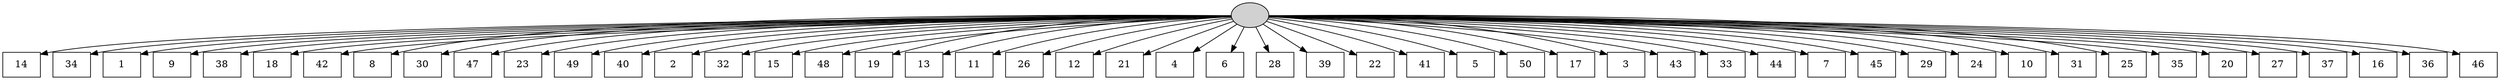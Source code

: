 digraph G {
0[style=filled, fillcolor=grey82, label=""];
1[shape=box,style=filled, fillcolor=white,label="14\n"];
2[shape=box,style=filled, fillcolor=white,label="34\n"];
3[shape=box,style=filled, fillcolor=white,label="1\n"];
4[shape=box,style=filled, fillcolor=white,label="9\n"];
5[shape=box,style=filled, fillcolor=white,label="38\n"];
6[shape=box,style=filled, fillcolor=white,label="18\n"];
7[shape=box,style=filled, fillcolor=white,label="42\n"];
8[shape=box,style=filled, fillcolor=white,label="8\n"];
9[shape=box,style=filled, fillcolor=white,label="30\n"];
10[shape=box,style=filled, fillcolor=white,label="47\n"];
11[shape=box,style=filled, fillcolor=white,label="23\n"];
12[shape=box,style=filled, fillcolor=white,label="49\n"];
13[shape=box,style=filled, fillcolor=white,label="40\n"];
14[shape=box,style=filled, fillcolor=white,label="2\n"];
15[shape=box,style=filled, fillcolor=white,label="32\n"];
16[shape=box,style=filled, fillcolor=white,label="15\n"];
17[shape=box,style=filled, fillcolor=white,label="48\n"];
18[shape=box,style=filled, fillcolor=white,label="19\n"];
19[shape=box,style=filled, fillcolor=white,label="13\n"];
20[shape=box,style=filled, fillcolor=white,label="11\n"];
21[shape=box,style=filled, fillcolor=white,label="26\n"];
22[shape=box,style=filled, fillcolor=white,label="12\n"];
23[shape=box,style=filled, fillcolor=white,label="21\n"];
24[shape=box,style=filled, fillcolor=white,label="4\n"];
25[shape=box,style=filled, fillcolor=white,label="6\n"];
26[shape=box,style=filled, fillcolor=white,label="28\n"];
27[shape=box,style=filled, fillcolor=white,label="39\n"];
28[shape=box,style=filled, fillcolor=white,label="22\n"];
29[shape=box,style=filled, fillcolor=white,label="41\n"];
30[shape=box,style=filled, fillcolor=white,label="5\n"];
31[shape=box,style=filled, fillcolor=white,label="50\n"];
32[shape=box,style=filled, fillcolor=white,label="17\n"];
33[shape=box,style=filled, fillcolor=white,label="3\n"];
34[shape=box,style=filled, fillcolor=white,label="43\n"];
35[shape=box,style=filled, fillcolor=white,label="33\n"];
36[shape=box,style=filled, fillcolor=white,label="44\n"];
37[shape=box,style=filled, fillcolor=white,label="7\n"];
38[shape=box,style=filled, fillcolor=white,label="45\n"];
39[shape=box,style=filled, fillcolor=white,label="29\n"];
40[shape=box,style=filled, fillcolor=white,label="24\n"];
41[shape=box,style=filled, fillcolor=white,label="10\n"];
42[shape=box,style=filled, fillcolor=white,label="31\n"];
43[shape=box,style=filled, fillcolor=white,label="25\n"];
44[shape=box,style=filled, fillcolor=white,label="35\n"];
45[shape=box,style=filled, fillcolor=white,label="20\n"];
46[shape=box,style=filled, fillcolor=white,label="27\n"];
47[shape=box,style=filled, fillcolor=white,label="37\n"];
48[shape=box,style=filled, fillcolor=white,label="16\n"];
49[shape=box,style=filled, fillcolor=white,label="36\n"];
50[shape=box,style=filled, fillcolor=white,label="46\n"];
0->1 ;
0->2 ;
0->3 ;
0->4 ;
0->5 ;
0->6 ;
0->7 ;
0->8 ;
0->9 ;
0->10 ;
0->11 ;
0->12 ;
0->13 ;
0->14 ;
0->15 ;
0->16 ;
0->17 ;
0->18 ;
0->19 ;
0->20 ;
0->21 ;
0->22 ;
0->23 ;
0->24 ;
0->25 ;
0->26 ;
0->27 ;
0->28 ;
0->29 ;
0->30 ;
0->31 ;
0->32 ;
0->33 ;
0->34 ;
0->35 ;
0->36 ;
0->37 ;
0->38 ;
0->39 ;
0->40 ;
0->41 ;
0->42 ;
0->43 ;
0->44 ;
0->45 ;
0->46 ;
0->47 ;
0->48 ;
0->49 ;
0->50 ;
}
